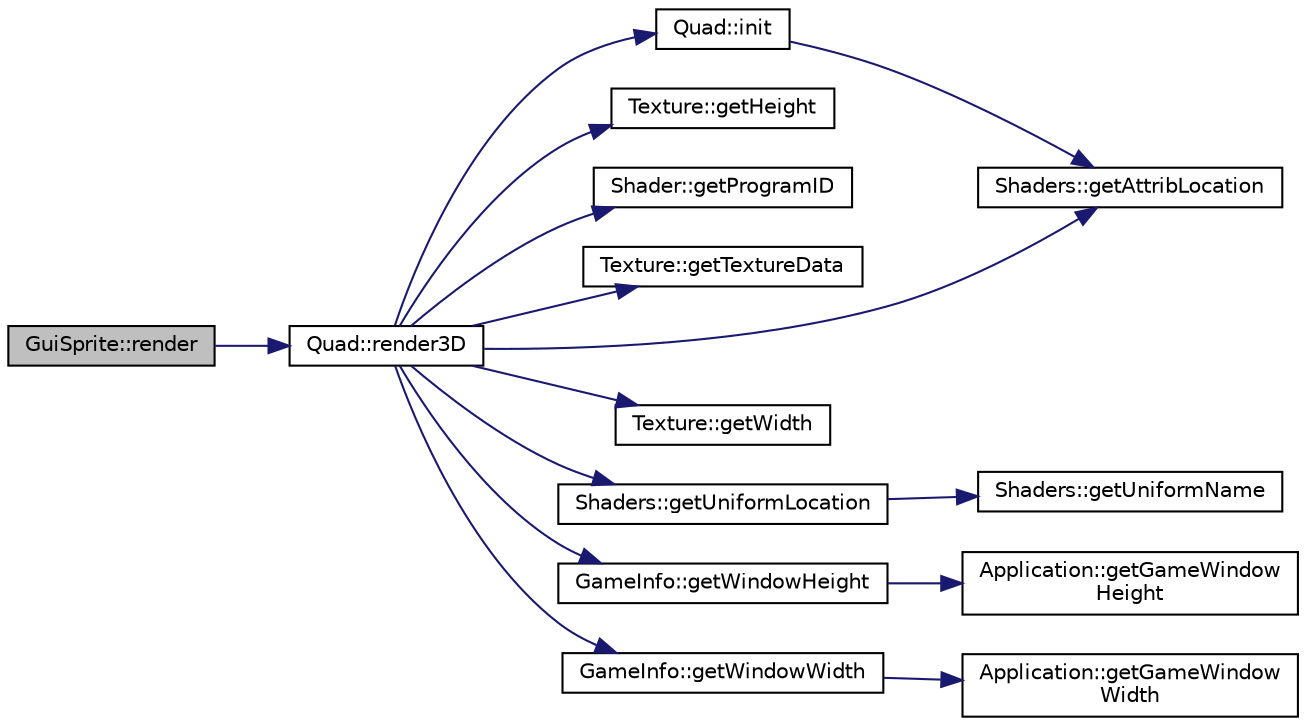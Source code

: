 digraph "GuiSprite::render"
{
 // INTERACTIVE_SVG=YES
 // LATEX_PDF_SIZE
  edge [fontname="Helvetica",fontsize="10",labelfontname="Helvetica",labelfontsize="10"];
  node [fontname="Helvetica",fontsize="10",shape=record];
  rankdir="LR";
  Node1 [label="GuiSprite::render",height=0.2,width=0.4,color="black", fillcolor="grey75", style="filled", fontcolor="black",tooltip=" "];
  Node1 -> Node2 [color="midnightblue",fontsize="10",style="solid",fontname="Helvetica"];
  Node2 [label="Quad::render3D",height=0.2,width=0.4,color="black", fillcolor="white", style="filled",URL="$d3/df8/class_quad.html#a424c01ecd59971dc51e39bc19fbda551",tooltip=" "];
  Node2 -> Node3 [color="midnightblue",fontsize="10",style="solid",fontname="Helvetica"];
  Node3 [label="Shaders::getAttribLocation",height=0.2,width=0.4,color="black", fillcolor="white", style="filled",URL="$d7/da2/namespace_shaders.html#a137768343963ec1e71572a39e29892e6",tooltip=" "];
  Node2 -> Node4 [color="midnightblue",fontsize="10",style="solid",fontname="Helvetica"];
  Node4 [label="Texture::getHeight",height=0.2,width=0.4,color="black", fillcolor="white", style="filled",URL="$d2/d7f/class_texture.html#a0eaebfd0e00f88d19a64ed05ea634539",tooltip=" "];
  Node2 -> Node5 [color="midnightblue",fontsize="10",style="solid",fontname="Helvetica"];
  Node5 [label="Shader::getProgramID",height=0.2,width=0.4,color="black", fillcolor="white", style="filled",URL="$d1/d51/class_shader.html#a240b7ecb19883fa340489840733eae6d",tooltip=" "];
  Node2 -> Node6 [color="midnightblue",fontsize="10",style="solid",fontname="Helvetica"];
  Node6 [label="Texture::getTextureData",height=0.2,width=0.4,color="black", fillcolor="white", style="filled",URL="$d2/d7f/class_texture.html#a922a73acbaee522dd96d971b630da0fa",tooltip=" "];
  Node2 -> Node7 [color="midnightblue",fontsize="10",style="solid",fontname="Helvetica"];
  Node7 [label="Shaders::getUniformLocation",height=0.2,width=0.4,color="black", fillcolor="white", style="filled",URL="$d7/da2/namespace_shaders.html#aaa649eb98b860170946f582b8e93c12d",tooltip=" "];
  Node7 -> Node8 [color="midnightblue",fontsize="10",style="solid",fontname="Helvetica"];
  Node8 [label="Shaders::getUniformName",height=0.2,width=0.4,color="black", fillcolor="white", style="filled",URL="$d7/da2/namespace_shaders.html#a25a80e81a8051ed31ecab4ed167b0be8",tooltip=" "];
  Node2 -> Node9 [color="midnightblue",fontsize="10",style="solid",fontname="Helvetica"];
  Node9 [label="Texture::getWidth",height=0.2,width=0.4,color="black", fillcolor="white", style="filled",URL="$d2/d7f/class_texture.html#a4d8e86e7df22179e8f3af9392020608c",tooltip=" "];
  Node2 -> Node10 [color="midnightblue",fontsize="10",style="solid",fontname="Helvetica"];
  Node10 [label="GameInfo::getWindowHeight",height=0.2,width=0.4,color="black", fillcolor="white", style="filled",URL="$d4/d58/namespace_game_info.html#a344c7e16ac06ee1f8458a249aac36e8e",tooltip=" "];
  Node10 -> Node11 [color="midnightblue",fontsize="10",style="solid",fontname="Helvetica"];
  Node11 [label="Application::getGameWindow\lHeight",height=0.2,width=0.4,color="black", fillcolor="white", style="filled",URL="$de/d6b/class_application.html#a0398d40c89d52bb8d6ac6ac466c5d30c",tooltip=" "];
  Node2 -> Node12 [color="midnightblue",fontsize="10",style="solid",fontname="Helvetica"];
  Node12 [label="GameInfo::getWindowWidth",height=0.2,width=0.4,color="black", fillcolor="white", style="filled",URL="$d4/d58/namespace_game_info.html#a7cf2306eb3025a60a9e2da52eefba71e",tooltip=" "];
  Node12 -> Node13 [color="midnightblue",fontsize="10",style="solid",fontname="Helvetica"];
  Node13 [label="Application::getGameWindow\lWidth",height=0.2,width=0.4,color="black", fillcolor="white", style="filled",URL="$de/d6b/class_application.html#aad8864ec1fa58ee23db7b111876d09a5",tooltip=" "];
  Node2 -> Node14 [color="midnightblue",fontsize="10",style="solid",fontname="Helvetica"];
  Node14 [label="Quad::init",height=0.2,width=0.4,color="black", fillcolor="white", style="filled",URL="$d3/df8/class_quad.html#ab6f9562308559b344d2e0d1e1cf3a0cf",tooltip=" "];
  Node14 -> Node3 [color="midnightblue",fontsize="10",style="solid",fontname="Helvetica"];
}
